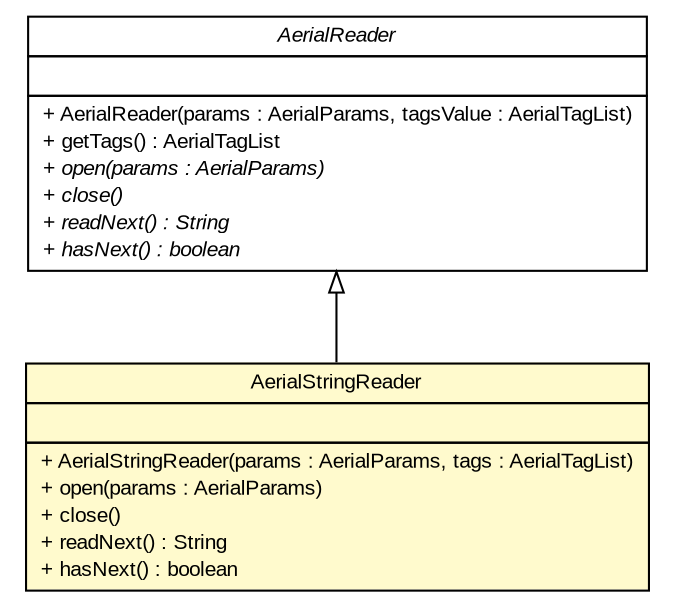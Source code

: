 #!/usr/local/bin/dot
#
# Class diagram 
# Generated by UMLGraph version R5_6 (http://www.umlgraph.org/)
#

digraph G {
	edge [fontname="arial",fontsize=10,labelfontname="arial",labelfontsize=10];
	node [fontname="arial",fontsize=10,shape=plaintext];
	nodesep=0.25;
	ranksep=0.5;
	// com.github.mkolisnyk.aerial.AerialReader
	c2469 [label=<<table title="com.github.mkolisnyk.aerial.AerialReader" border="0" cellborder="1" cellspacing="0" cellpadding="2" port="p" href="../AerialReader.html">
		<tr><td><table border="0" cellspacing="0" cellpadding="1">
<tr><td align="center" balign="center"><font face="arial italic"> AerialReader </font></td></tr>
		</table></td></tr>
		<tr><td><table border="0" cellspacing="0" cellpadding="1">
<tr><td align="left" balign="left">  </td></tr>
		</table></td></tr>
		<tr><td><table border="0" cellspacing="0" cellpadding="1">
<tr><td align="left" balign="left"> + AerialReader(params : AerialParams, tagsValue : AerialTagList) </td></tr>
<tr><td align="left" balign="left"> + getTags() : AerialTagList </td></tr>
<tr><td align="left" balign="left"><font face="arial italic" point-size="10.0"> + open(params : AerialParams) </font></td></tr>
<tr><td align="left" balign="left"><font face="arial italic" point-size="10.0"> + close() </font></td></tr>
<tr><td align="left" balign="left"><font face="arial italic" point-size="10.0"> + readNext() : String </font></td></tr>
<tr><td align="left" balign="left"><font face="arial italic" point-size="10.0"> + hasNext() : boolean </font></td></tr>
		</table></td></tr>
		</table>>, URL="../AerialReader.html", fontname="arial", fontcolor="black", fontsize=10.0];
	// com.github.mkolisnyk.aerial.readers.AerialStringReader
	c2521 [label=<<table title="com.github.mkolisnyk.aerial.readers.AerialStringReader" border="0" cellborder="1" cellspacing="0" cellpadding="2" port="p" bgcolor="lemonChiffon" href="./AerialStringReader.html">
		<tr><td><table border="0" cellspacing="0" cellpadding="1">
<tr><td align="center" balign="center"> AerialStringReader </td></tr>
		</table></td></tr>
		<tr><td><table border="0" cellspacing="0" cellpadding="1">
<tr><td align="left" balign="left">  </td></tr>
		</table></td></tr>
		<tr><td><table border="0" cellspacing="0" cellpadding="1">
<tr><td align="left" balign="left"> + AerialStringReader(params : AerialParams, tags : AerialTagList) </td></tr>
<tr><td align="left" balign="left"> + open(params : AerialParams) </td></tr>
<tr><td align="left" balign="left"> + close() </td></tr>
<tr><td align="left" balign="left"> + readNext() : String </td></tr>
<tr><td align="left" balign="left"> + hasNext() : boolean </td></tr>
		</table></td></tr>
		</table>>, URL="./AerialStringReader.html", fontname="arial", fontcolor="black", fontsize=10.0];
	//com.github.mkolisnyk.aerial.readers.AerialStringReader extends com.github.mkolisnyk.aerial.AerialReader
	c2469:p -> c2521:p [dir=back,arrowtail=empty];
}

